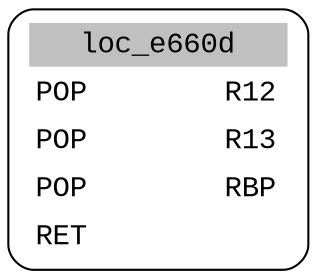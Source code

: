 digraph asm_graph {
1941 [
shape="Mrecord" fontname="Courier New"label =<<table border="0" cellborder="0" cellpadding="3"><tr><td align="center" colspan="2" bgcolor="grey">loc_e660d</td></tr><tr><td align="left">POP        R12</td></tr><tr><td align="left">POP        R13</td></tr><tr><td align="left">POP        RBP</td></tr><tr><td align="left">RET        </td></tr></table>> ];
}